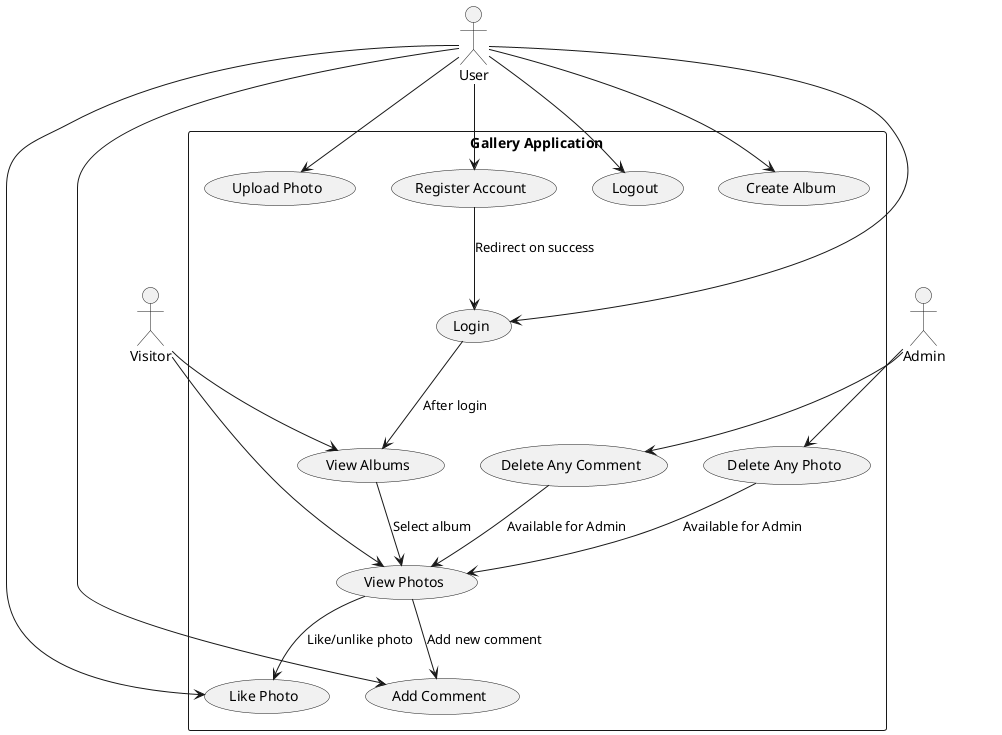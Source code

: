 @startuml galeri

actor User
actor Admin as AdminUser
actor Visitor

rectangle "Gallery Application" {
    
    User --> (Register Account)
    User --> (Login)
    User --> (Logout)
    User --> (Create Album)
    User --> (Upload Photo)

    Visitor --> (View Albums)
    Visitor --> (View Photos)

    User --> (Like Photo)
    User --> (Add Comment)

    AdminUser --> (Delete Any Comment)
    AdminUser --> (Delete Any Photo)
    
    (Register Account) --> (Login) : Redirect on success
    (Login) --> (View Albums) : After login
    (View Albums) --> (View Photos) : Select album
    (View Photos) --> (Like Photo) : Like/unlike photo
    (View Photos) --> (Add Comment) : Add new comment
    (Delete Any Comment) --> (View Photos) : Available for Admin
    (Delete Any Photo) --> (View Photos) : Available for Admin
}

@enduml
